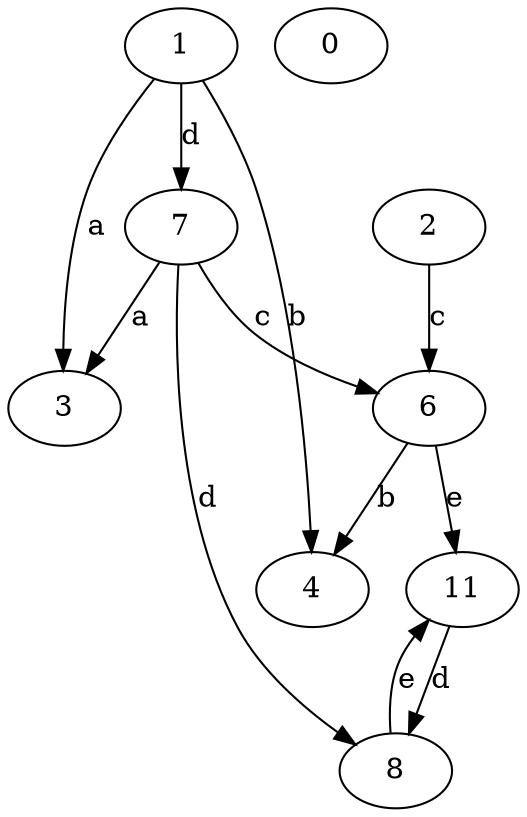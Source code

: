 strict digraph  {
1;
2;
3;
4;
6;
7;
0;
8;
11;
1 -> 3  [label=a];
1 -> 4  [label=b];
1 -> 7  [label=d];
2 -> 6  [label=c];
6 -> 4  [label=b];
6 -> 11  [label=e];
7 -> 3  [label=a];
7 -> 6  [label=c];
7 -> 8  [label=d];
8 -> 11  [label=e];
11 -> 8  [label=d];
}
